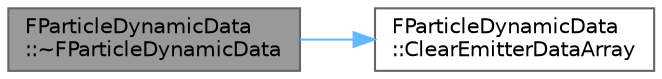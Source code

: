 digraph "FParticleDynamicData::~FParticleDynamicData"
{
 // INTERACTIVE_SVG=YES
 // LATEX_PDF_SIZE
  bgcolor="transparent";
  edge [fontname=Helvetica,fontsize=10,labelfontname=Helvetica,labelfontsize=10];
  node [fontname=Helvetica,fontsize=10,shape=box,height=0.2,width=0.4];
  rankdir="LR";
  Node1 [id="Node000001",label="FParticleDynamicData\l::~FParticleDynamicData",height=0.2,width=0.4,color="gray40", fillcolor="grey60", style="filled", fontcolor="black",tooltip=" "];
  Node1 -> Node2 [id="edge1_Node000001_Node000002",color="steelblue1",style="solid",tooltip=" "];
  Node2 [id="Node000002",label="FParticleDynamicData\l::ClearEmitterDataArray",height=0.2,width=0.4,color="grey40", fillcolor="white", style="filled",URL="$dc/dc4/classFParticleDynamicData.html#a5044d34fdf469f9f6570a3b680838587",tooltip=" "];
}
